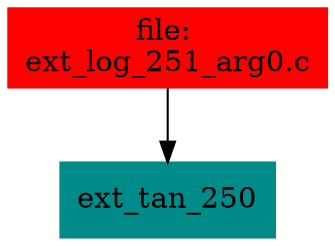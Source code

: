 digraph G {
node [shape=box]

0 [label="file: 
ext_log_251_arg0.c",color=red, style=filled]
1 [label="ext_tan_250",color=cyan4, style=filled]
0 -> 1


}

